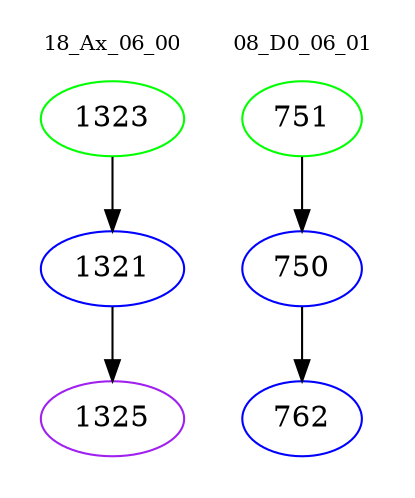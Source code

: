 digraph{
subgraph cluster_0 {
color = white
label = "18_Ax_06_00";
fontsize=10;
T0_1323 [label="1323", color="green"]
T0_1323 -> T0_1321 [color="black"]
T0_1321 [label="1321", color="blue"]
T0_1321 -> T0_1325 [color="black"]
T0_1325 [label="1325", color="purple"]
}
subgraph cluster_1 {
color = white
label = "08_D0_06_01";
fontsize=10;
T1_751 [label="751", color="green"]
T1_751 -> T1_750 [color="black"]
T1_750 [label="750", color="blue"]
T1_750 -> T1_762 [color="black"]
T1_762 [label="762", color="blue"]
}
}

